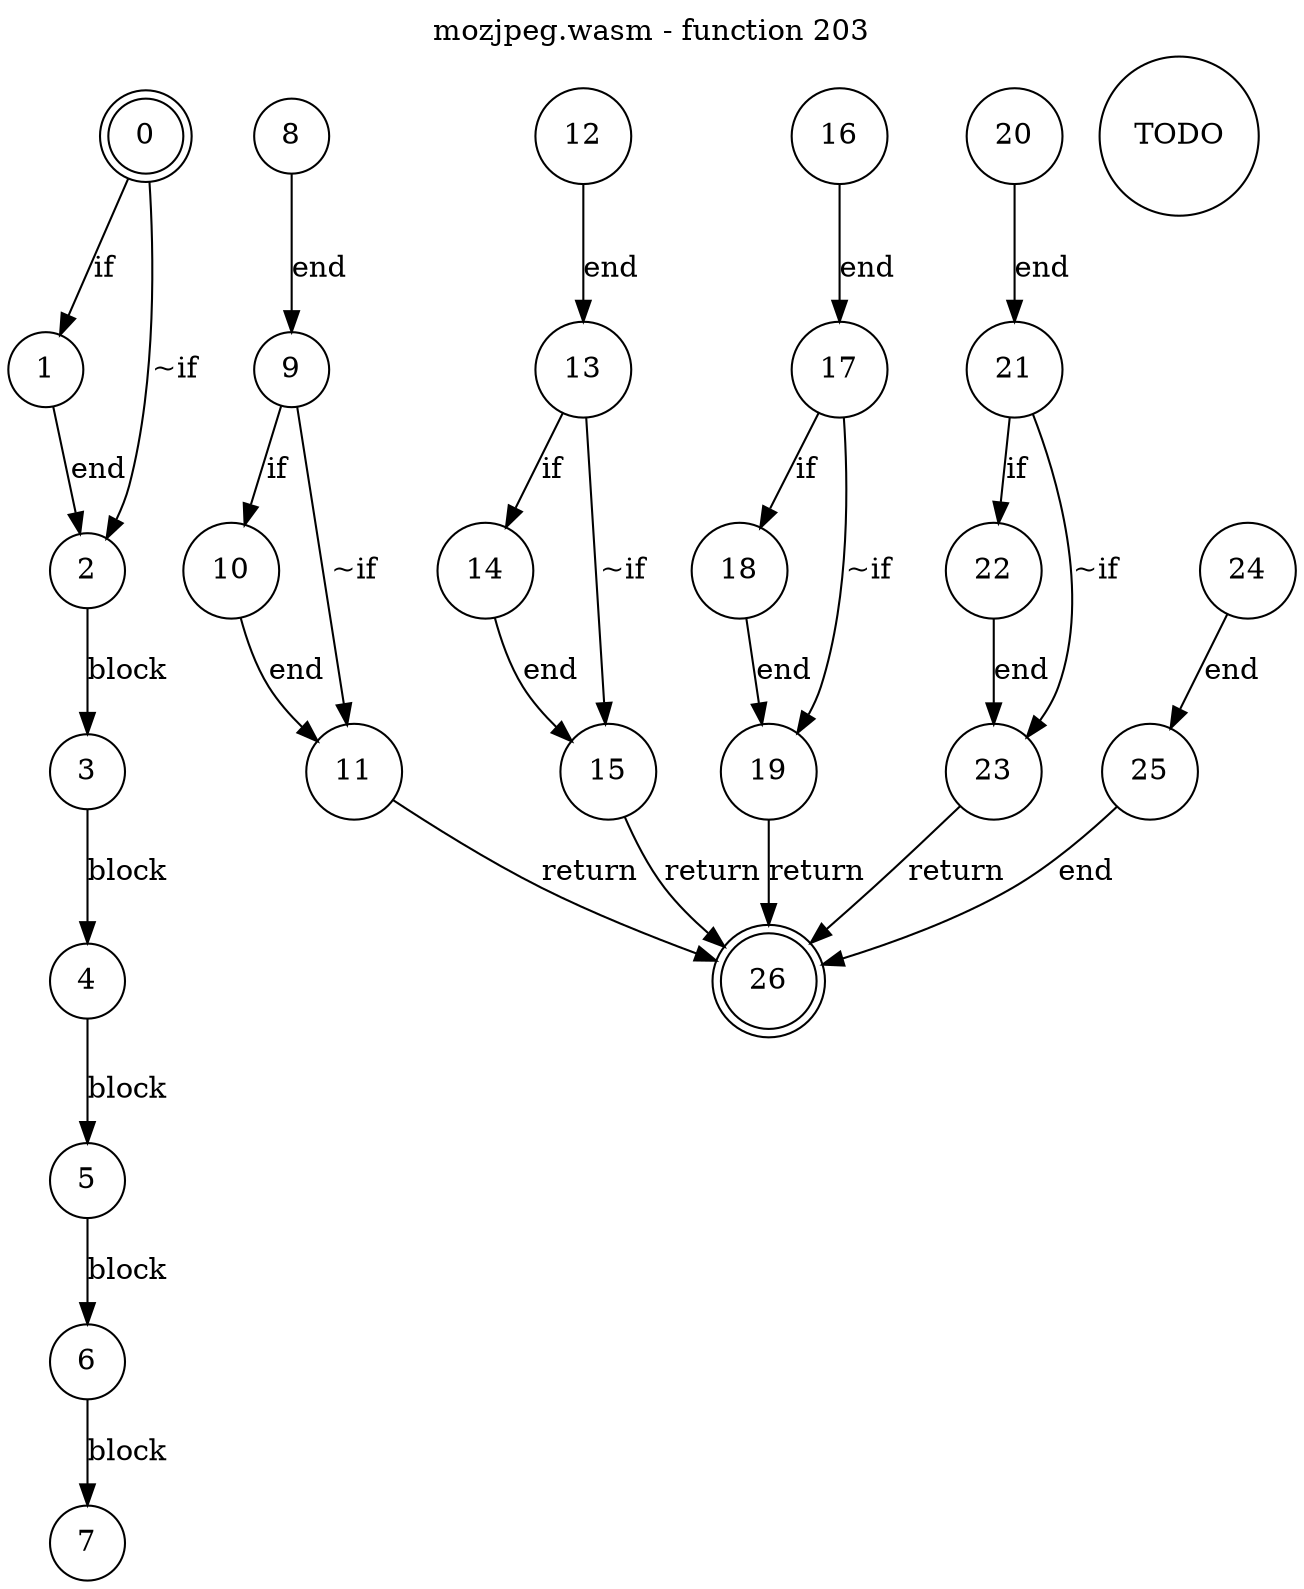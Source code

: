 digraph finite_state_machine {
    label = "mozjpeg.wasm - function 203"
    labelloc =  t
    labelfontsize = 16
    labelfontcolor = black
    labelfontname = "Helvetica"
    node [shape = doublecircle]; 0 26;
    node [shape = circle];
    0 -> 1[label = "if"];
    0 -> 2[label = "~if"];
    1 -> 2[label = "end"];
    2 -> 3[label = "block"];
    3 -> 4[label = "block"];
    4 -> 5[label = "block"];
    5 -> 6[label = "block"];
    6 -> 7[label = "block"];
TODO
    8 -> 9[label = "end"];
    9 -> 10[label = "if"];
    9 -> 11[label = "~if"];
    10 -> 11[label = "end"];
    11 -> 26[label = "return"];
    12 -> 13[label = "end"];
    13 -> 14[label = "if"];
    13 -> 15[label = "~if"];
    14 -> 15[label = "end"];
    15 -> 26[label = "return"];
    16 -> 17[label = "end"];
    17 -> 18[label = "if"];
    17 -> 19[label = "~if"];
    18 -> 19[label = "end"];
    19 -> 26[label = "return"];
    20 -> 21[label = "end"];
    21 -> 22[label = "if"];
    21 -> 23[label = "~if"];
    22 -> 23[label = "end"];
    23 -> 26[label = "return"];
    24 -> 25[label = "end"];
    25 -> 26[label = "end"];
}

